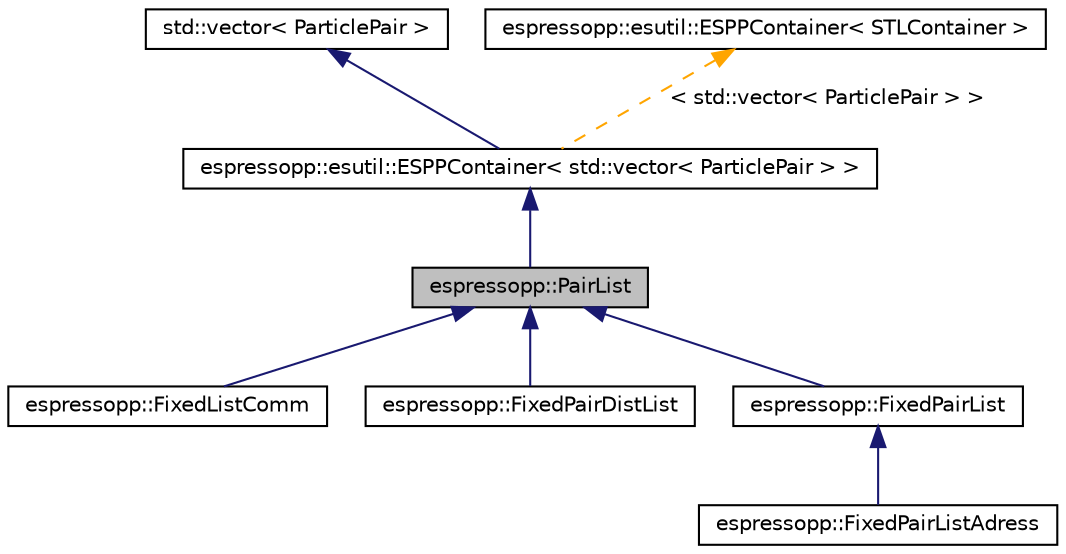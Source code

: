digraph G
{
  edge [fontname="Helvetica",fontsize="10",labelfontname="Helvetica",labelfontsize="10"];
  node [fontname="Helvetica",fontsize="10",shape=record];
  Node1 [label="espressopp::PairList",height=0.2,width=0.4,color="black", fillcolor="grey75", style="filled" fontcolor="black"];
  Node2 -> Node1 [dir="back",color="midnightblue",fontsize="10",style="solid",fontname="Helvetica"];
  Node2 [label="espressopp::esutil::ESPPContainer\< std::vector\< ParticlePair \> \>",height=0.2,width=0.4,color="black", fillcolor="white", style="filled",URL="$classespressopp_1_1esutil_1_1ESPPContainer.html"];
  Node3 -> Node2 [dir="back",color="midnightblue",fontsize="10",style="solid",fontname="Helvetica"];
  Node3 [label="std::vector\< ParticlePair \>",height=0.2,width=0.4,color="black", fillcolor="white", style="filled",URL="$classstd_1_1vector.html"];
  Node4 -> Node2 [dir="back",color="orange",fontsize="10",style="dashed",label=" \< std::vector\< ParticlePair \> \>" ,fontname="Helvetica"];
  Node4 [label="espressopp::esutil::ESPPContainer\< STLContainer \>",height=0.2,width=0.4,color="black", fillcolor="white", style="filled",URL="$classespressopp_1_1esutil_1_1ESPPContainer.html"];
  Node1 -> Node5 [dir="back",color="midnightblue",fontsize="10",style="solid",fontname="Helvetica"];
  Node5 [label="espressopp::FixedListComm",height=0.2,width=0.4,color="black", fillcolor="white", style="filled",URL="$classespressopp_1_1FixedListComm.html"];
  Node1 -> Node6 [dir="back",color="midnightblue",fontsize="10",style="solid",fontname="Helvetica"];
  Node6 [label="espressopp::FixedPairDistList",height=0.2,width=0.4,color="black", fillcolor="white", style="filled",URL="$classespressopp_1_1FixedPairDistList.html"];
  Node1 -> Node7 [dir="back",color="midnightblue",fontsize="10",style="solid",fontname="Helvetica"];
  Node7 [label="espressopp::FixedPairList",height=0.2,width=0.4,color="black", fillcolor="white", style="filled",URL="$classespressopp_1_1FixedPairList.html"];
  Node7 -> Node8 [dir="back",color="midnightblue",fontsize="10",style="solid",fontname="Helvetica"];
  Node8 [label="espressopp::FixedPairListAdress",height=0.2,width=0.4,color="black", fillcolor="white", style="filled",URL="$classespressopp_1_1FixedPairListAdress.html",tooltip="This is a subclass of FixedPairList."];
}
